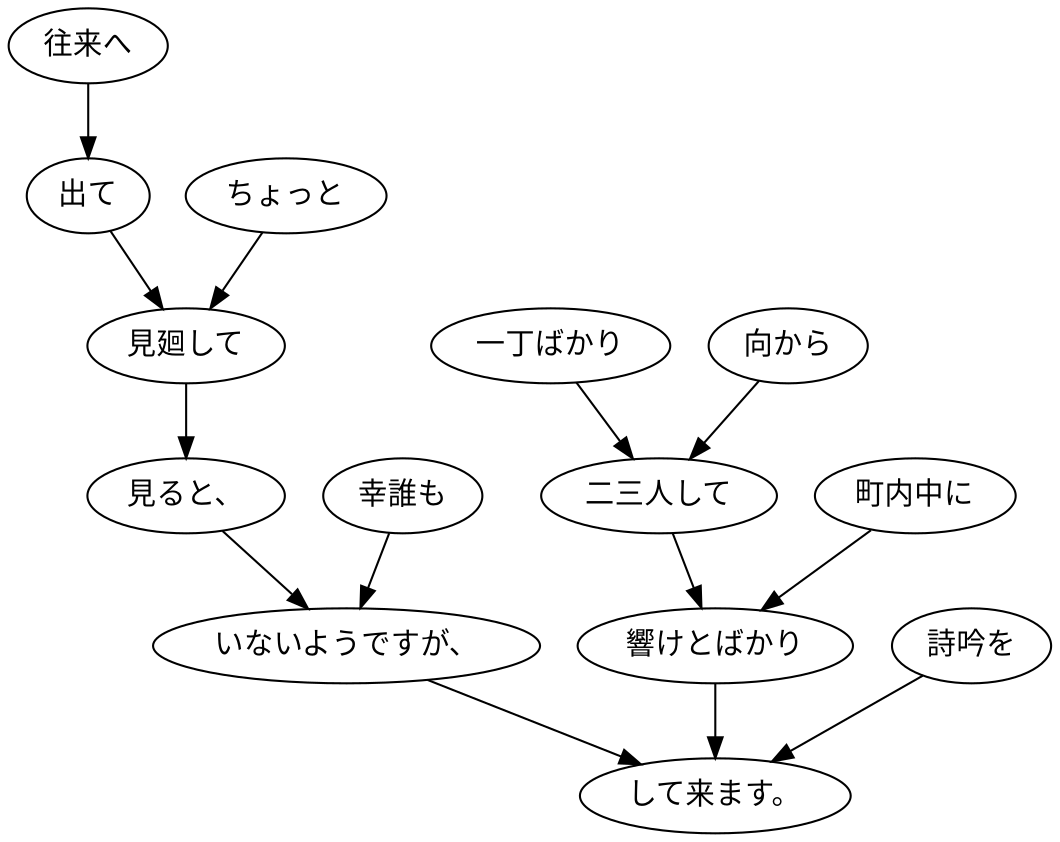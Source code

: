 digraph graph8123 {
	node0 [label="往来へ"];
	node1 [label="出て"];
	node2 [label="ちょっと"];
	node3 [label="見廻して"];
	node4 [label="見ると、"];
	node5 [label="幸誰も"];
	node6 [label="いないようですが、"];
	node7 [label="一丁ばかり"];
	node8 [label="向から"];
	node9 [label="二三人して"];
	node10 [label="町内中に"];
	node11 [label="響けとばかり"];
	node12 [label="詩吟を"];
	node13 [label="して来ます。"];
	node0 -> node1;
	node1 -> node3;
	node2 -> node3;
	node3 -> node4;
	node4 -> node6;
	node5 -> node6;
	node6 -> node13;
	node7 -> node9;
	node8 -> node9;
	node9 -> node11;
	node10 -> node11;
	node11 -> node13;
	node12 -> node13;
}

